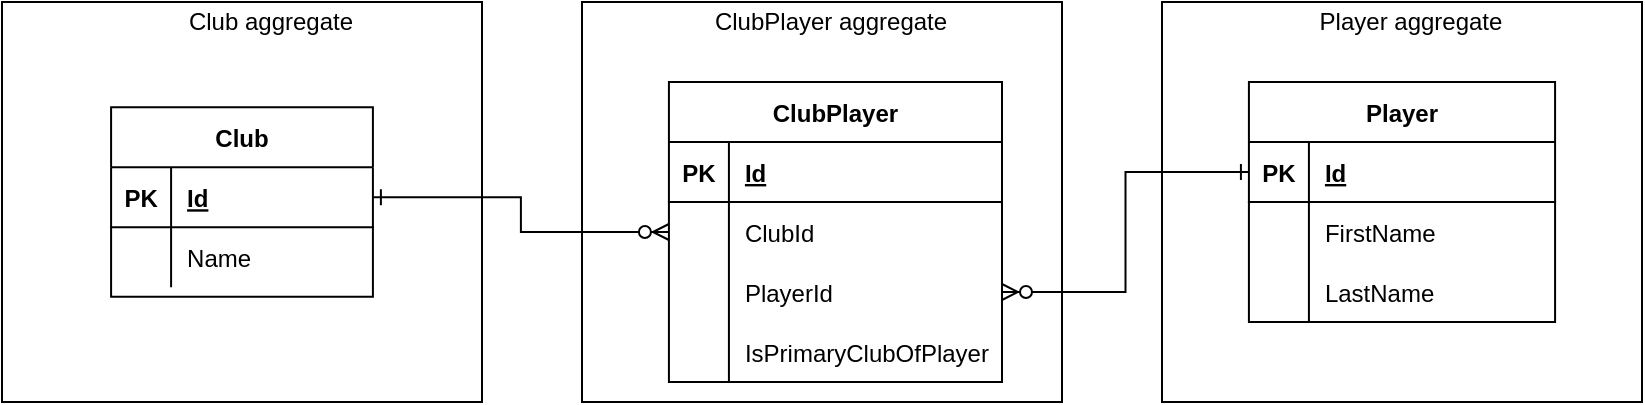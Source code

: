 <mxfile version="14.8.5" type="device"><diagram id="R2lEEEUBdFMjLlhIrx00" name="Page-1"><mxGraphModel dx="1388" dy="516" grid="1" gridSize="10" guides="1" tooltips="1" connect="1" arrows="1" fold="1" page="1" pageScale="1" pageWidth="850" pageHeight="1100" math="0" shadow="0" extFonts="Permanent Marker^https://fonts.googleapis.com/css?family=Permanent+Marker"><root><mxCell id="0"/><mxCell id="1" parent="0"/><mxCell id="gg8PAinaPa6_kpaQrIuv-1" value="" style="group" parent="1" vertex="1" connectable="0"><mxGeometry x="460" y="320" width="240" height="200" as="geometry"/></mxCell><mxCell id="YP9DN8QgEFIF_HLCPCEO-30" value="" style="whiteSpace=wrap;html=1;" parent="gg8PAinaPa6_kpaQrIuv-1" vertex="1"><mxGeometry width="240" height="200" as="geometry"/></mxCell><mxCell id="YP9DN8QgEFIF_HLCPCEO-31" value="Player aggregate" style="text;html=1;align=center;verticalAlign=middle;resizable=0;points=[];autosize=1;strokeColor=none;" parent="gg8PAinaPa6_kpaQrIuv-1" vertex="1"><mxGeometry x="69.231" width="110" height="20" as="geometry"/></mxCell><mxCell id="YP9DN8QgEFIF_HLCPCEO-17" value="Player" style="shape=table;startSize=30;container=1;collapsible=1;childLayout=tableLayout;fixedRows=1;rowLines=0;fontStyle=1;align=center;resizeLast=1;" parent="gg8PAinaPa6_kpaQrIuv-1" vertex="1"><mxGeometry x="43.46" y="40" width="153.08" height="120" as="geometry"/></mxCell><mxCell id="YP9DN8QgEFIF_HLCPCEO-18" value="" style="shape=partialRectangle;collapsible=0;dropTarget=0;pointerEvents=0;fillColor=none;top=0;left=0;bottom=1;right=0;points=[[0,0.5],[1,0.5]];portConstraint=eastwest;" parent="YP9DN8QgEFIF_HLCPCEO-17" vertex="1"><mxGeometry y="30" width="153.08" height="30" as="geometry"/></mxCell><mxCell id="YP9DN8QgEFIF_HLCPCEO-19" value="PK" style="shape=partialRectangle;connectable=0;fillColor=none;top=0;left=0;bottom=0;right=0;fontStyle=1;overflow=hidden;" parent="YP9DN8QgEFIF_HLCPCEO-18" vertex="1"><mxGeometry width="30" height="30" as="geometry"/></mxCell><mxCell id="YP9DN8QgEFIF_HLCPCEO-20" value="Id" style="shape=partialRectangle;connectable=0;fillColor=none;top=0;left=0;bottom=0;right=0;align=left;spacingLeft=6;fontStyle=5;overflow=hidden;" parent="YP9DN8QgEFIF_HLCPCEO-18" vertex="1"><mxGeometry x="30" width="123.08" height="30" as="geometry"/></mxCell><mxCell id="YP9DN8QgEFIF_HLCPCEO-21" value="" style="shape=partialRectangle;collapsible=0;dropTarget=0;pointerEvents=0;fillColor=none;top=0;left=0;bottom=0;right=0;points=[[0,0.5],[1,0.5]];portConstraint=eastwest;" parent="YP9DN8QgEFIF_HLCPCEO-17" vertex="1"><mxGeometry y="60" width="153.08" height="30" as="geometry"/></mxCell><mxCell id="YP9DN8QgEFIF_HLCPCEO-22" value="" style="shape=partialRectangle;connectable=0;fillColor=none;top=0;left=0;bottom=0;right=0;editable=1;overflow=hidden;" parent="YP9DN8QgEFIF_HLCPCEO-21" vertex="1"><mxGeometry width="30" height="30" as="geometry"/></mxCell><mxCell id="YP9DN8QgEFIF_HLCPCEO-23" value="FirstName" style="shape=partialRectangle;connectable=0;fillColor=none;top=0;left=0;bottom=0;right=0;align=left;spacingLeft=6;overflow=hidden;" parent="YP9DN8QgEFIF_HLCPCEO-21" vertex="1"><mxGeometry x="30" width="123.08" height="30" as="geometry"/></mxCell><mxCell id="YP9DN8QgEFIF_HLCPCEO-24" value="" style="shape=partialRectangle;collapsible=0;dropTarget=0;pointerEvents=0;fillColor=none;top=0;left=0;bottom=0;right=0;points=[[0,0.5],[1,0.5]];portConstraint=eastwest;" parent="YP9DN8QgEFIF_HLCPCEO-17" vertex="1"><mxGeometry y="90" width="153.08" height="30" as="geometry"/></mxCell><mxCell id="YP9DN8QgEFIF_HLCPCEO-25" value="" style="shape=partialRectangle;connectable=0;fillColor=none;top=0;left=0;bottom=0;right=0;editable=1;overflow=hidden;" parent="YP9DN8QgEFIF_HLCPCEO-24" vertex="1"><mxGeometry width="30" height="30" as="geometry"/></mxCell><mxCell id="YP9DN8QgEFIF_HLCPCEO-26" value="LastName" style="shape=partialRectangle;connectable=0;fillColor=none;top=0;left=0;bottom=0;right=0;align=left;spacingLeft=6;overflow=hidden;" parent="YP9DN8QgEFIF_HLCPCEO-24" vertex="1"><mxGeometry x="30" width="123.08" height="30" as="geometry"/></mxCell><mxCell id="gg8PAinaPa6_kpaQrIuv-2" value="" style="group" parent="1" vertex="1" connectable="0"><mxGeometry x="-120" y="320" width="240" height="200" as="geometry"/></mxCell><mxCell id="YP9DN8QgEFIF_HLCPCEO-15" value="" style="whiteSpace=wrap;html=1;" parent="gg8PAinaPa6_kpaQrIuv-2" vertex="1"><mxGeometry width="240" height="200.0" as="geometry"/></mxCell><mxCell id="YP9DN8QgEFIF_HLCPCEO-16" value="Club aggregate" style="text;html=1;align=center;verticalAlign=middle;resizable=0;points=[];autosize=1;strokeColor=none;" parent="gg8PAinaPa6_kpaQrIuv-2" vertex="1"><mxGeometry x="83.636" width="100" height="20" as="geometry"/></mxCell><mxCell id="YP9DN8QgEFIF_HLCPCEO-1" value="Club" style="shape=table;startSize=30;container=1;collapsible=1;childLayout=tableLayout;fixedRows=1;rowLines=0;fontStyle=1;align=center;resizeLast=1;" parent="gg8PAinaPa6_kpaQrIuv-2" vertex="1"><mxGeometry x="54.545" y="52.635" width="130.909" height="94.737" as="geometry"/></mxCell><mxCell id="YP9DN8QgEFIF_HLCPCEO-2" value="" style="shape=partialRectangle;collapsible=0;dropTarget=0;pointerEvents=0;fillColor=none;top=0;left=0;bottom=1;right=0;points=[[0,0.5],[1,0.5]];portConstraint=eastwest;" parent="YP9DN8QgEFIF_HLCPCEO-1" vertex="1"><mxGeometry y="30" width="130.909" height="30" as="geometry"/></mxCell><mxCell id="YP9DN8QgEFIF_HLCPCEO-3" value="PK" style="shape=partialRectangle;connectable=0;fillColor=none;top=0;left=0;bottom=0;right=0;fontStyle=1;overflow=hidden;" parent="YP9DN8QgEFIF_HLCPCEO-2" vertex="1"><mxGeometry width="30" height="30" as="geometry"/></mxCell><mxCell id="YP9DN8QgEFIF_HLCPCEO-4" value="Id" style="shape=partialRectangle;connectable=0;fillColor=none;top=0;left=0;bottom=0;right=0;align=left;spacingLeft=6;fontStyle=5;overflow=hidden;" parent="YP9DN8QgEFIF_HLCPCEO-2" vertex="1"><mxGeometry x="30" width="100.909" height="30" as="geometry"/></mxCell><mxCell id="YP9DN8QgEFIF_HLCPCEO-5" value="" style="shape=partialRectangle;collapsible=0;dropTarget=0;pointerEvents=0;fillColor=none;top=0;left=0;bottom=0;right=0;points=[[0,0.5],[1,0.5]];portConstraint=eastwest;" parent="YP9DN8QgEFIF_HLCPCEO-1" vertex="1"><mxGeometry y="60" width="130.909" height="30" as="geometry"/></mxCell><mxCell id="YP9DN8QgEFIF_HLCPCEO-6" value="" style="shape=partialRectangle;connectable=0;fillColor=none;top=0;left=0;bottom=0;right=0;editable=1;overflow=hidden;" parent="YP9DN8QgEFIF_HLCPCEO-5" vertex="1"><mxGeometry width="30" height="30" as="geometry"/></mxCell><mxCell id="YP9DN8QgEFIF_HLCPCEO-7" value="Name" style="shape=partialRectangle;connectable=0;fillColor=none;top=0;left=0;bottom=0;right=0;align=left;spacingLeft=6;overflow=hidden;" parent="YP9DN8QgEFIF_HLCPCEO-5" vertex="1"><mxGeometry x="30" width="100.909" height="30" as="geometry"/></mxCell><mxCell id="WrqjjgfpV-za36VBcFlf-1" value="" style="group" parent="1" vertex="1" connectable="0"><mxGeometry x="170" y="320" width="240" height="200" as="geometry"/></mxCell><mxCell id="WrqjjgfpV-za36VBcFlf-2" value="" style="whiteSpace=wrap;html=1;" parent="WrqjjgfpV-za36VBcFlf-1" vertex="1"><mxGeometry width="240" height="200" as="geometry"/></mxCell><mxCell id="WrqjjgfpV-za36VBcFlf-3" value="ClubPlayer aggregate" style="text;html=1;align=center;verticalAlign=middle;resizable=0;points=[];autosize=1;strokeColor=none;" parent="WrqjjgfpV-za36VBcFlf-1" vertex="1"><mxGeometry x="59.231" width="130" height="20" as="geometry"/></mxCell><mxCell id="WrqjjgfpV-za36VBcFlf-4" value="ClubPlayer" style="shape=table;startSize=30;container=1;collapsible=1;childLayout=tableLayout;fixedRows=1;rowLines=0;fontStyle=1;align=center;resizeLast=1;" parent="WrqjjgfpV-za36VBcFlf-1" vertex="1"><mxGeometry x="43.46" y="40" width="166.54" height="150" as="geometry"/></mxCell><mxCell id="WrqjjgfpV-za36VBcFlf-5" value="" style="shape=partialRectangle;collapsible=0;dropTarget=0;pointerEvents=0;fillColor=none;top=0;left=0;bottom=1;right=0;points=[[0,0.5],[1,0.5]];portConstraint=eastwest;" parent="WrqjjgfpV-za36VBcFlf-4" vertex="1"><mxGeometry y="30" width="166.54" height="30" as="geometry"/></mxCell><mxCell id="WrqjjgfpV-za36VBcFlf-6" value="PK" style="shape=partialRectangle;connectable=0;fillColor=none;top=0;left=0;bottom=0;right=0;fontStyle=1;overflow=hidden;" parent="WrqjjgfpV-za36VBcFlf-5" vertex="1"><mxGeometry width="30" height="30" as="geometry"/></mxCell><mxCell id="WrqjjgfpV-za36VBcFlf-7" value="Id" style="shape=partialRectangle;connectable=0;fillColor=none;top=0;left=0;bottom=0;right=0;align=left;spacingLeft=6;fontStyle=5;overflow=hidden;" parent="WrqjjgfpV-za36VBcFlf-5" vertex="1"><mxGeometry x="30" width="136.54" height="30" as="geometry"/></mxCell><mxCell id="WrqjjgfpV-za36VBcFlf-8" value="" style="shape=partialRectangle;collapsible=0;dropTarget=0;pointerEvents=0;fillColor=none;top=0;left=0;bottom=0;right=0;points=[[0,0.5],[1,0.5]];portConstraint=eastwest;" parent="WrqjjgfpV-za36VBcFlf-4" vertex="1"><mxGeometry y="60" width="166.54" height="30" as="geometry"/></mxCell><mxCell id="WrqjjgfpV-za36VBcFlf-9" value="" style="shape=partialRectangle;connectable=0;fillColor=none;top=0;left=0;bottom=0;right=0;editable=1;overflow=hidden;" parent="WrqjjgfpV-za36VBcFlf-8" vertex="1"><mxGeometry width="30" height="30" as="geometry"/></mxCell><mxCell id="WrqjjgfpV-za36VBcFlf-10" value="ClubId" style="shape=partialRectangle;connectable=0;fillColor=none;top=0;left=0;bottom=0;right=0;align=left;spacingLeft=6;overflow=hidden;" parent="WrqjjgfpV-za36VBcFlf-8" vertex="1"><mxGeometry x="30" width="136.54" height="30" as="geometry"/></mxCell><mxCell id="WrqjjgfpV-za36VBcFlf-11" value="" style="shape=partialRectangle;collapsible=0;dropTarget=0;pointerEvents=0;fillColor=none;top=0;left=0;bottom=0;right=0;points=[[0,0.5],[1,0.5]];portConstraint=eastwest;" parent="WrqjjgfpV-za36VBcFlf-4" vertex="1"><mxGeometry y="90" width="166.54" height="30" as="geometry"/></mxCell><mxCell id="WrqjjgfpV-za36VBcFlf-12" value="" style="shape=partialRectangle;connectable=0;fillColor=none;top=0;left=0;bottom=0;right=0;editable=1;overflow=hidden;" parent="WrqjjgfpV-za36VBcFlf-11" vertex="1"><mxGeometry width="30" height="30" as="geometry"/></mxCell><mxCell id="WrqjjgfpV-za36VBcFlf-13" value="PlayerId" style="shape=partialRectangle;connectable=0;fillColor=none;top=0;left=0;bottom=0;right=0;align=left;spacingLeft=6;overflow=hidden;" parent="WrqjjgfpV-za36VBcFlf-11" vertex="1"><mxGeometry x="30" width="136.54" height="30" as="geometry"/></mxCell><mxCell id="HuqPWsUbodrb0kHH35rk-1" value="" style="shape=partialRectangle;collapsible=0;dropTarget=0;pointerEvents=0;fillColor=none;top=0;left=0;bottom=0;right=0;points=[[0,0.5],[1,0.5]];portConstraint=eastwest;" parent="WrqjjgfpV-za36VBcFlf-4" vertex="1"><mxGeometry y="120" width="166.54" height="30" as="geometry"/></mxCell><mxCell id="HuqPWsUbodrb0kHH35rk-2" value="" style="shape=partialRectangle;connectable=0;fillColor=none;top=0;left=0;bottom=0;right=0;editable=1;overflow=hidden;" parent="HuqPWsUbodrb0kHH35rk-1" vertex="1"><mxGeometry width="30" height="30" as="geometry"/></mxCell><mxCell id="HuqPWsUbodrb0kHH35rk-3" value="IsPrimaryClubOfPlayer" style="shape=partialRectangle;connectable=0;fillColor=none;top=0;left=0;bottom=0;right=0;align=left;spacingLeft=6;overflow=hidden;" parent="HuqPWsUbodrb0kHH35rk-1" vertex="1"><mxGeometry x="30" width="136.54" height="30" as="geometry"/></mxCell><mxCell id="HuqPWsUbodrb0kHH35rk-4" style="edgeStyle=orthogonalEdgeStyle;rounded=0;orthogonalLoop=1;jettySize=auto;html=1;exitX=1;exitY=0.5;exitDx=0;exitDy=0;endArrow=ERzeroToMany;endFill=1;startArrow=ERone;startFill=0;" parent="1" source="YP9DN8QgEFIF_HLCPCEO-2" target="WrqjjgfpV-za36VBcFlf-8" edge="1"><mxGeometry relative="1" as="geometry"/></mxCell><mxCell id="HuqPWsUbodrb0kHH35rk-5" style="edgeStyle=orthogonalEdgeStyle;rounded=0;orthogonalLoop=1;jettySize=auto;html=1;exitX=1;exitY=0.5;exitDx=0;exitDy=0;startArrow=ERzeroToMany;startFill=1;endArrow=ERone;endFill=0;" parent="1" source="WrqjjgfpV-za36VBcFlf-11" target="YP9DN8QgEFIF_HLCPCEO-18" edge="1"><mxGeometry relative="1" as="geometry"/></mxCell></root></mxGraphModel></diagram></mxfile>